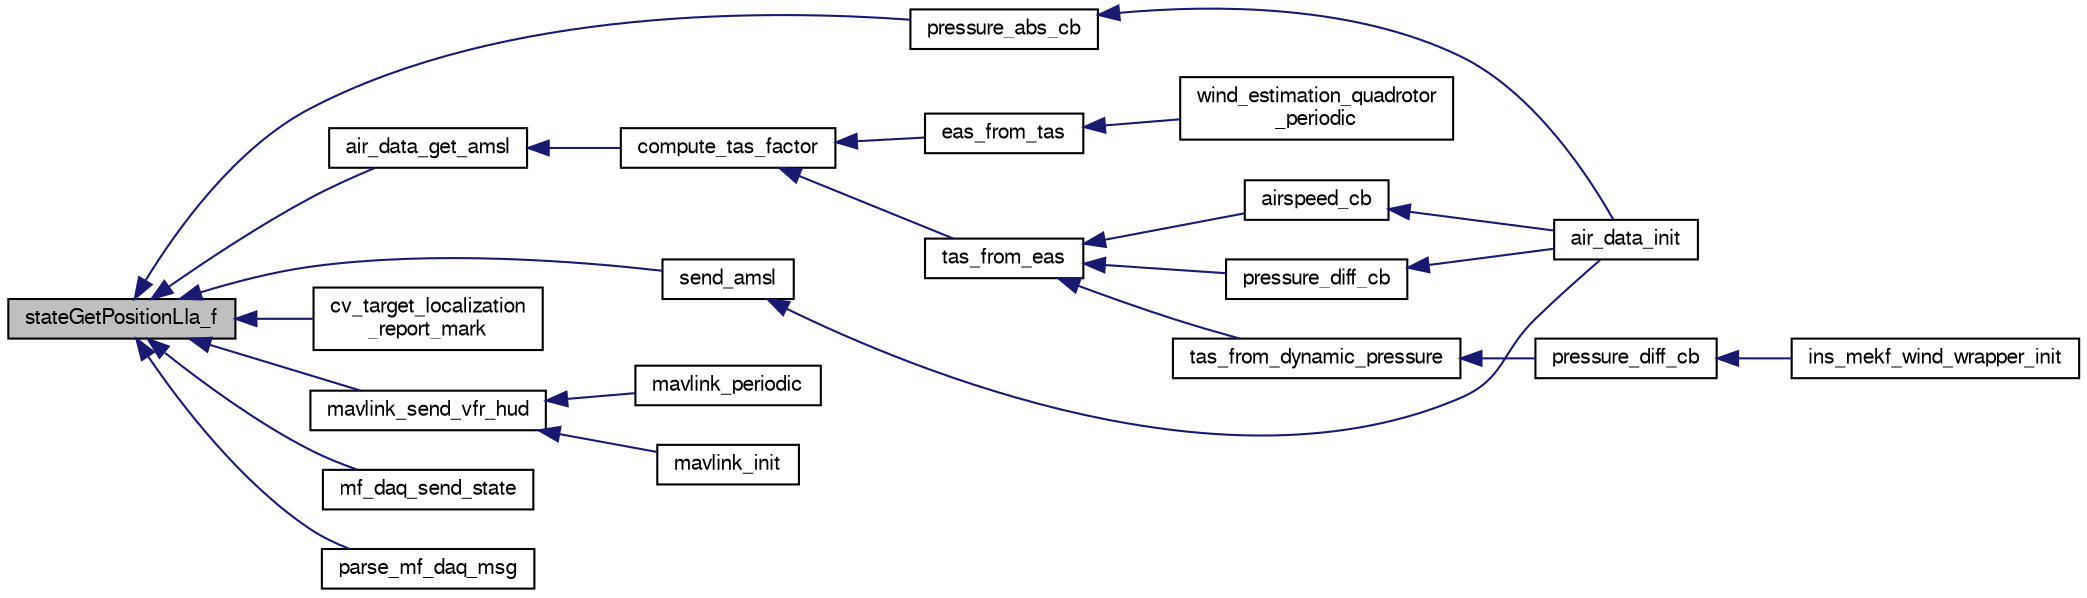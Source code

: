 digraph "stateGetPositionLla_f"
{
  edge [fontname="FreeSans",fontsize="10",labelfontname="FreeSans",labelfontsize="10"];
  node [fontname="FreeSans",fontsize="10",shape=record];
  rankdir="LR";
  Node1 [label="stateGetPositionLla_f",height=0.2,width=0.4,color="black", fillcolor="grey75", style="filled", fontcolor="black"];
  Node1 -> Node2 [dir="back",color="midnightblue",fontsize="10",style="solid",fontname="FreeSans"];
  Node2 [label="air_data_get_amsl",height=0.2,width=0.4,color="black", fillcolor="white", style="filled",URL="$air__data_8h.html#a4691b05fed5487ddf708464110926d4d",tooltip="Return AMSL (altitude AboveSeaLevel). "];
  Node2 -> Node3 [dir="back",color="midnightblue",fontsize="10",style="solid",fontname="FreeSans"];
  Node3 [label="compute_tas_factor",height=0.2,width=0.4,color="black", fillcolor="white", style="filled",URL="$air__data_8c.html#a4035dda781bc016f24033b67116330b5",tooltip="Internal utility function to compute current tas factor if needed. "];
  Node3 -> Node4 [dir="back",color="midnightblue",fontsize="10",style="solid",fontname="FreeSans"];
  Node4 [label="eas_from_tas",height=0.2,width=0.4,color="black", fillcolor="white", style="filled",URL="$air__data_8h.html#a63b7d4cb201d930ccf74c1ee6ec6c877",tooltip="Calculate equivalent airspeed from true airspeed. "];
  Node4 -> Node5 [dir="back",color="midnightblue",fontsize="10",style="solid",fontname="FreeSans"];
  Node5 [label="wind_estimation_quadrotor\l_periodic",height=0.2,width=0.4,color="black", fillcolor="white", style="filled",URL="$wind__estimation__quadrotor_8h.html#a1a51ee96e2d65f6f7986aba14209781c"];
  Node3 -> Node6 [dir="back",color="midnightblue",fontsize="10",style="solid",fontname="FreeSans"];
  Node6 [label="tas_from_eas",height=0.2,width=0.4,color="black", fillcolor="white", style="filled",URL="$air__data_8h.html#aecf73d89654409d574b551a23e3807ad",tooltip="Calculate true airspeed from equivalent airspeed. "];
  Node6 -> Node7 [dir="back",color="midnightblue",fontsize="10",style="solid",fontname="FreeSans"];
  Node7 [label="airspeed_cb",height=0.2,width=0.4,color="black", fillcolor="white", style="filled",URL="$air__data_8c.html#af4b6a37d862e72a427f405e18fe3a5f5"];
  Node7 -> Node8 [dir="back",color="midnightblue",fontsize="10",style="solid",fontname="FreeSans"];
  Node8 [label="air_data_init",height=0.2,width=0.4,color="black", fillcolor="white", style="filled",URL="$air__data_8h.html#adf7b25090f4cb33d35ccfbc18470e0ad",tooltip="AirData initialization. "];
  Node6 -> Node9 [dir="back",color="midnightblue",fontsize="10",style="solid",fontname="FreeSans"];
  Node9 [label="pressure_diff_cb",height=0.2,width=0.4,color="black", fillcolor="white", style="filled",URL="$air__data_8c.html#a4ecdb280f61e36c777ce134bac0d140a"];
  Node9 -> Node8 [dir="back",color="midnightblue",fontsize="10",style="solid",fontname="FreeSans"];
  Node6 -> Node10 [dir="back",color="midnightblue",fontsize="10",style="solid",fontname="FreeSans"];
  Node10 [label="tas_from_dynamic_pressure",height=0.2,width=0.4,color="black", fillcolor="white", style="filled",URL="$air__data_8h.html#a85b8f86ff925ba2d320b5d2e79f98d16",tooltip="Calculate true airspeed from dynamic pressure. "];
  Node10 -> Node11 [dir="back",color="midnightblue",fontsize="10",style="solid",fontname="FreeSans"];
  Node11 [label="pressure_diff_cb",height=0.2,width=0.4,color="black", fillcolor="white", style="filled",URL="$ins__mekf__wind__wrapper_8c.html#ad6cfd2421f1c43be32c64ccb0ac236be"];
  Node11 -> Node12 [dir="back",color="midnightblue",fontsize="10",style="solid",fontname="FreeSans"];
  Node12 [label="ins_mekf_wind_wrapper_init",height=0.2,width=0.4,color="black", fillcolor="white", style="filled",URL="$ins__mekf__wind__wrapper_8h.html#a7b3c1fefc89ec1a4ff25484626a02deb",tooltip="Init function. "];
  Node1 -> Node13 [dir="back",color="midnightblue",fontsize="10",style="solid",fontname="FreeSans"];
  Node13 [label="cv_target_localization\l_report_mark",height=0.2,width=0.4,color="black", fillcolor="white", style="filled",URL="$cv__target__localization_8h.html#a4ef50542f56ec3b378f5fd0664dbd4ca"];
  Node1 -> Node14 [dir="back",color="midnightblue",fontsize="10",style="solid",fontname="FreeSans"];
  Node14 [label="mavlink_send_vfr_hud",height=0.2,width=0.4,color="black", fillcolor="white", style="filled",URL="$mavlink_8c.html#a8c8fd474a91b126a5f74296017672ddc",tooltip="Send Metrics typically displayed on a HUD for fixed wing aircraft. "];
  Node14 -> Node15 [dir="back",color="midnightblue",fontsize="10",style="solid",fontname="FreeSans"];
  Node15 [label="mavlink_init",height=0.2,width=0.4,color="black", fillcolor="white", style="filled",URL="$mavlink_8h.html#acc676450794df9b4b50dc6b12995b7a1",tooltip="Module functions. "];
  Node14 -> Node16 [dir="back",color="midnightblue",fontsize="10",style="solid",fontname="FreeSans"];
  Node16 [label="mavlink_periodic",height=0.2,width=0.4,color="black", fillcolor="white", style="filled",URL="$mavlink_8h.html#a45dcaed78c022158e7dcfb92813f191c",tooltip="Periodic MAVLink calls. "];
  Node1 -> Node17 [dir="back",color="midnightblue",fontsize="10",style="solid",fontname="FreeSans"];
  Node17 [label="mf_daq_send_state",height=0.2,width=0.4,color="black", fillcolor="white", style="filled",URL="$meteo__france__DAQ_8h.html#a428cd9287f9e24f69dd92d696e0a053a"];
  Node1 -> Node18 [dir="back",color="midnightblue",fontsize="10",style="solid",fontname="FreeSans"];
  Node18 [label="parse_mf_daq_msg",height=0.2,width=0.4,color="black", fillcolor="white", style="filled",URL="$meteo__france__DAQ_8h.html#a5eac3ac3a7ca67f41b81350f2d0f7f0d"];
  Node1 -> Node19 [dir="back",color="midnightblue",fontsize="10",style="solid",fontname="FreeSans"];
  Node19 [label="pressure_abs_cb",height=0.2,width=0.4,color="black", fillcolor="white", style="filled",URL="$air__data_8c.html#aca0d080f4ac927cd0096741f520e68bf"];
  Node19 -> Node8 [dir="back",color="midnightblue",fontsize="10",style="solid",fontname="FreeSans"];
  Node1 -> Node20 [dir="back",color="midnightblue",fontsize="10",style="solid",fontname="FreeSans"];
  Node20 [label="send_amsl",height=0.2,width=0.4,color="black", fillcolor="white", style="filled",URL="$air__data_8c.html#aae97369dd0a4cdc549c69a2767b9c76b"];
  Node20 -> Node8 [dir="back",color="midnightblue",fontsize="10",style="solid",fontname="FreeSans"];
}
